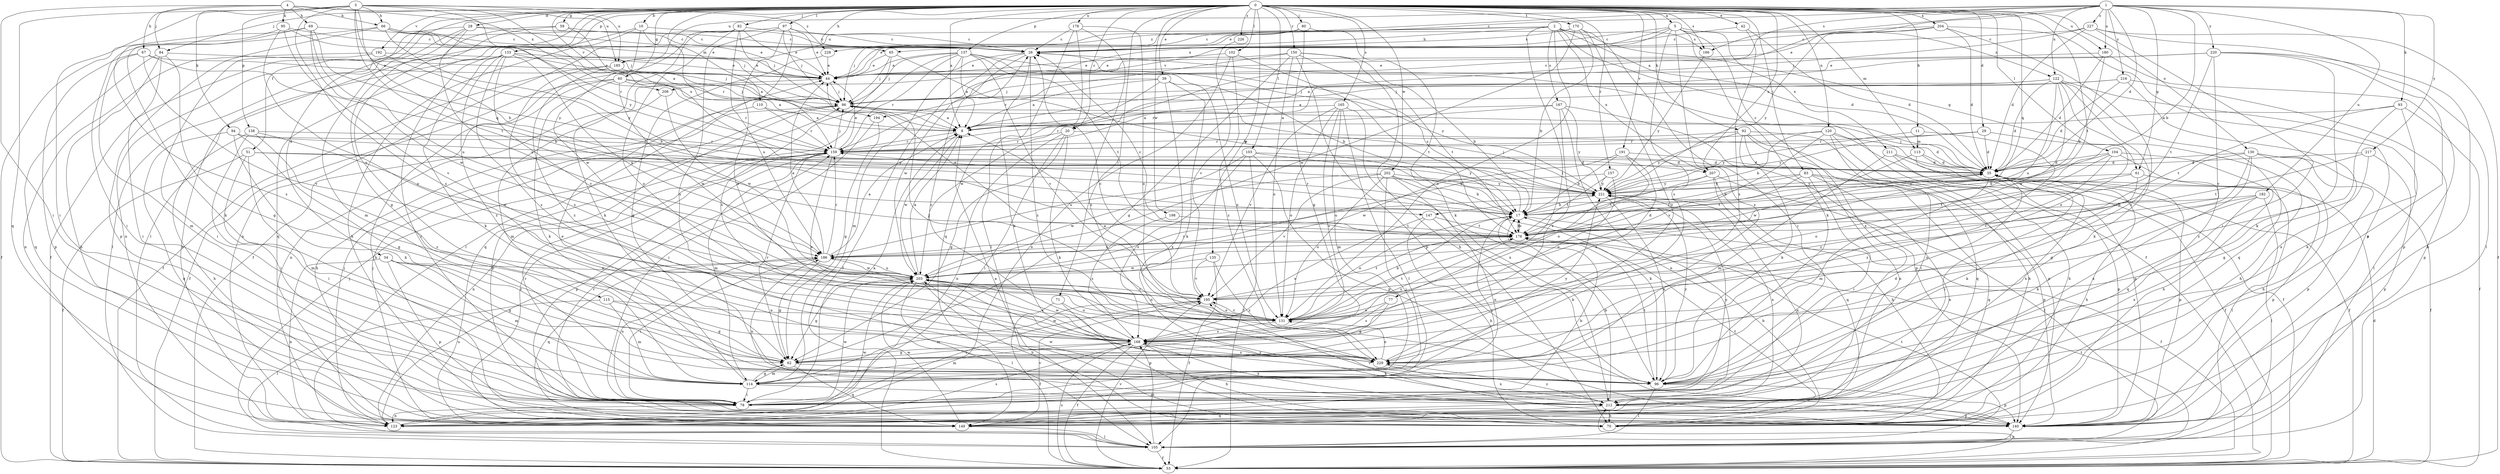 strict digraph  {
0;
1;
2;
3;
4;
5;
8;
10;
11;
17;
20;
26;
28;
29;
34;
35;
39;
42;
44;
51;
53;
59;
60;
61;
62;
65;
66;
67;
69;
70;
71;
77;
78;
80;
82;
83;
84;
86;
92;
93;
94;
95;
96;
97;
102;
103;
104;
105;
110;
113;
114;
115;
120;
122;
123;
130;
131;
133;
135;
137;
138;
140;
147;
149;
150;
157;
159;
165;
166;
167;
168;
170;
176;
178;
180;
182;
185;
186;
191;
192;
194;
195;
198;
202;
203;
204;
207;
208;
211;
212;
216;
217;
220;
221;
226;
227;
228;
229;
0 -> 5  [label=a];
0 -> 8  [label=a];
0 -> 10  [label=b];
0 -> 11  [label=b];
0 -> 20  [label=c];
0 -> 28  [label=d];
0 -> 29  [label=d];
0 -> 34  [label=d];
0 -> 39  [label=e];
0 -> 42  [label=e];
0 -> 51  [label=f];
0 -> 59  [label=g];
0 -> 60  [label=g];
0 -> 65  [label=h];
0 -> 71  [label=i];
0 -> 80  [label=j];
0 -> 82  [label=j];
0 -> 83  [label=j];
0 -> 84  [label=j];
0 -> 92  [label=k];
0 -> 97  [label=l];
0 -> 102  [label=l];
0 -> 103  [label=l];
0 -> 104  [label=l];
0 -> 105  [label=l];
0 -> 110  [label=m];
0 -> 113  [label=m];
0 -> 115  [label=n];
0 -> 120  [label=n];
0 -> 130  [label=o];
0 -> 133  [label=p];
0 -> 135  [label=p];
0 -> 137  [label=p];
0 -> 147  [label=q];
0 -> 150  [label=r];
0 -> 157  [label=r];
0 -> 165  [label=s];
0 -> 166  [label=s];
0 -> 170  [label=t];
0 -> 176  [label=t];
0 -> 178  [label=u];
0 -> 180  [label=u];
0 -> 191  [label=v];
0 -> 192  [label=v];
0 -> 194  [label=v];
0 -> 198  [label=w];
0 -> 202  [label=w];
0 -> 204  [label=x];
0 -> 207  [label=x];
0 -> 226  [label=z];
1 -> 8  [label=a];
1 -> 17  [label=b];
1 -> 20  [label=c];
1 -> 26  [label=c];
1 -> 35  [label=d];
1 -> 44  [label=e];
1 -> 61  [label=g];
1 -> 93  [label=k];
1 -> 122  [label=n];
1 -> 166  [label=s];
1 -> 180  [label=u];
1 -> 182  [label=u];
1 -> 185  [label=u];
1 -> 216  [label=y];
1 -> 217  [label=y];
1 -> 220  [label=y];
1 -> 227  [label=z];
2 -> 35  [label=d];
2 -> 53  [label=f];
2 -> 61  [label=g];
2 -> 65  [label=h];
2 -> 77  [label=i];
2 -> 131  [label=o];
2 -> 166  [label=s];
2 -> 167  [label=s];
2 -> 185  [label=u];
2 -> 207  [label=x];
2 -> 228  [label=z];
3 -> 17  [label=b];
3 -> 66  [label=h];
3 -> 78  [label=i];
3 -> 94  [label=k];
3 -> 138  [label=p];
3 -> 147  [label=q];
3 -> 149  [label=q];
3 -> 168  [label=s];
3 -> 176  [label=t];
3 -> 185  [label=u];
3 -> 207  [label=x];
3 -> 221  [label=y];
3 -> 228  [label=z];
4 -> 66  [label=h];
4 -> 67  [label=h];
4 -> 69  [label=h];
4 -> 78  [label=i];
4 -> 84  [label=j];
4 -> 95  [label=k];
4 -> 185  [label=u];
4 -> 208  [label=x];
5 -> 26  [label=c];
5 -> 96  [label=k];
5 -> 122  [label=n];
5 -> 168  [label=s];
5 -> 194  [label=v];
5 -> 208  [label=x];
5 -> 211  [label=x];
5 -> 212  [label=x];
5 -> 229  [label=z];
8 -> 159  [label=r];
8 -> 203  [label=w];
10 -> 26  [label=c];
10 -> 70  [label=h];
10 -> 149  [label=q];
10 -> 159  [label=r];
10 -> 203  [label=w];
11 -> 113  [label=m];
11 -> 221  [label=y];
11 -> 229  [label=z];
17 -> 26  [label=c];
17 -> 53  [label=f];
17 -> 78  [label=i];
17 -> 131  [label=o];
17 -> 159  [label=r];
17 -> 176  [label=t];
20 -> 35  [label=d];
20 -> 62  [label=g];
20 -> 78  [label=i];
20 -> 96  [label=k];
20 -> 123  [label=n];
20 -> 159  [label=r];
26 -> 44  [label=e];
26 -> 53  [label=f];
26 -> 96  [label=k];
26 -> 203  [label=w];
26 -> 229  [label=z];
28 -> 26  [label=c];
28 -> 44  [label=e];
28 -> 53  [label=f];
28 -> 105  [label=l];
28 -> 123  [label=n];
28 -> 186  [label=u];
29 -> 35  [label=d];
29 -> 70  [label=h];
29 -> 159  [label=r];
29 -> 221  [label=y];
34 -> 62  [label=g];
34 -> 114  [label=m];
34 -> 123  [label=n];
34 -> 140  [label=p];
34 -> 203  [label=w];
35 -> 26  [label=c];
35 -> 70  [label=h];
35 -> 78  [label=i];
35 -> 86  [label=j];
35 -> 105  [label=l];
35 -> 114  [label=m];
35 -> 140  [label=p];
35 -> 176  [label=t];
35 -> 221  [label=y];
39 -> 8  [label=a];
39 -> 86  [label=j];
39 -> 96  [label=k];
39 -> 131  [label=o];
39 -> 203  [label=w];
39 -> 212  [label=x];
42 -> 26  [label=c];
42 -> 35  [label=d];
42 -> 168  [label=s];
44 -> 86  [label=j];
44 -> 123  [label=n];
51 -> 35  [label=d];
51 -> 53  [label=f];
51 -> 78  [label=i];
51 -> 114  [label=m];
51 -> 221  [label=y];
53 -> 35  [label=d];
53 -> 168  [label=s];
53 -> 176  [label=t];
53 -> 195  [label=v];
53 -> 212  [label=x];
59 -> 8  [label=a];
59 -> 26  [label=c];
59 -> 62  [label=g];
59 -> 114  [label=m];
60 -> 8  [label=a];
60 -> 53  [label=f];
60 -> 70  [label=h];
60 -> 86  [label=j];
60 -> 96  [label=k];
60 -> 159  [label=r];
60 -> 203  [label=w];
61 -> 96  [label=k];
61 -> 140  [label=p];
61 -> 176  [label=t];
61 -> 221  [label=y];
62 -> 96  [label=k];
62 -> 114  [label=m];
62 -> 149  [label=q];
62 -> 159  [label=r];
65 -> 17  [label=b];
65 -> 44  [label=e];
65 -> 86  [label=j];
65 -> 168  [label=s];
66 -> 26  [label=c];
66 -> 44  [label=e];
66 -> 78  [label=i];
66 -> 86  [label=j];
66 -> 140  [label=p];
66 -> 159  [label=r];
66 -> 221  [label=y];
67 -> 17  [label=b];
67 -> 44  [label=e];
67 -> 114  [label=m];
67 -> 140  [label=p];
67 -> 195  [label=v];
69 -> 26  [label=c];
69 -> 53  [label=f];
69 -> 96  [label=k];
69 -> 186  [label=u];
69 -> 203  [label=w];
69 -> 221  [label=y];
70 -> 8  [label=a];
70 -> 17  [label=b];
70 -> 176  [label=t];
71 -> 53  [label=f];
71 -> 131  [label=o];
71 -> 140  [label=p];
77 -> 62  [label=g];
77 -> 131  [label=o];
77 -> 168  [label=s];
78 -> 8  [label=a];
78 -> 123  [label=n];
78 -> 159  [label=r];
78 -> 186  [label=u];
78 -> 203  [label=w];
78 -> 221  [label=y];
80 -> 26  [label=c];
80 -> 62  [label=g];
80 -> 86  [label=j];
80 -> 96  [label=k];
82 -> 26  [label=c];
82 -> 44  [label=e];
82 -> 86  [label=j];
82 -> 96  [label=k];
82 -> 123  [label=n];
82 -> 131  [label=o];
82 -> 186  [label=u];
83 -> 17  [label=b];
83 -> 78  [label=i];
83 -> 123  [label=n];
83 -> 140  [label=p];
83 -> 149  [label=q];
83 -> 176  [label=t];
83 -> 221  [label=y];
84 -> 44  [label=e];
84 -> 62  [label=g];
84 -> 70  [label=h];
84 -> 78  [label=i];
84 -> 149  [label=q];
86 -> 8  [label=a];
86 -> 140  [label=p];
92 -> 70  [label=h];
92 -> 96  [label=k];
92 -> 123  [label=n];
92 -> 140  [label=p];
92 -> 149  [label=q];
92 -> 159  [label=r];
92 -> 221  [label=y];
93 -> 8  [label=a];
93 -> 53  [label=f];
93 -> 96  [label=k];
93 -> 176  [label=t];
93 -> 229  [label=z];
94 -> 62  [label=g];
94 -> 96  [label=k];
94 -> 149  [label=q];
94 -> 159  [label=r];
94 -> 221  [label=y];
95 -> 26  [label=c];
95 -> 86  [label=j];
95 -> 131  [label=o];
95 -> 168  [label=s];
95 -> 195  [label=v];
96 -> 35  [label=d];
96 -> 105  [label=l];
96 -> 140  [label=p];
96 -> 176  [label=t];
96 -> 221  [label=y];
97 -> 26  [label=c];
97 -> 44  [label=e];
97 -> 53  [label=f];
97 -> 86  [label=j];
97 -> 105  [label=l];
97 -> 131  [label=o];
97 -> 168  [label=s];
102 -> 44  [label=e];
102 -> 123  [label=n];
102 -> 176  [label=t];
102 -> 229  [label=z];
103 -> 17  [label=b];
103 -> 35  [label=d];
103 -> 53  [label=f];
103 -> 140  [label=p];
103 -> 168  [label=s];
103 -> 186  [label=u];
104 -> 17  [label=b];
104 -> 35  [label=d];
104 -> 70  [label=h];
104 -> 131  [label=o];
104 -> 149  [label=q];
104 -> 229  [label=z];
105 -> 53  [label=f];
105 -> 86  [label=j];
105 -> 168  [label=s];
105 -> 176  [label=t];
110 -> 8  [label=a];
110 -> 70  [label=h];
110 -> 159  [label=r];
113 -> 35  [label=d];
113 -> 53  [label=f];
113 -> 203  [label=w];
113 -> 212  [label=x];
114 -> 44  [label=e];
114 -> 62  [label=g];
114 -> 78  [label=i];
114 -> 212  [label=x];
115 -> 62  [label=g];
115 -> 105  [label=l];
115 -> 114  [label=m];
115 -> 131  [label=o];
120 -> 17  [label=b];
120 -> 53  [label=f];
120 -> 70  [label=h];
120 -> 78  [label=i];
120 -> 140  [label=p];
120 -> 159  [label=r];
120 -> 195  [label=v];
122 -> 35  [label=d];
122 -> 86  [label=j];
122 -> 96  [label=k];
122 -> 105  [label=l];
122 -> 131  [label=o];
122 -> 149  [label=q];
122 -> 159  [label=r];
122 -> 186  [label=u];
122 -> 203  [label=w];
123 -> 86  [label=j];
123 -> 168  [label=s];
123 -> 186  [label=u];
123 -> 203  [label=w];
130 -> 35  [label=d];
130 -> 53  [label=f];
130 -> 62  [label=g];
130 -> 70  [label=h];
130 -> 140  [label=p];
130 -> 195  [label=v];
130 -> 212  [label=x];
131 -> 8  [label=a];
131 -> 17  [label=b];
131 -> 86  [label=j];
131 -> 168  [label=s];
131 -> 176  [label=t];
131 -> 195  [label=v];
133 -> 44  [label=e];
133 -> 78  [label=i];
133 -> 86  [label=j];
133 -> 96  [label=k];
133 -> 123  [label=n];
133 -> 168  [label=s];
133 -> 186  [label=u];
133 -> 195  [label=v];
133 -> 229  [label=z];
135 -> 53  [label=f];
135 -> 195  [label=v];
135 -> 203  [label=w];
135 -> 229  [label=z];
137 -> 8  [label=a];
137 -> 17  [label=b];
137 -> 44  [label=e];
137 -> 86  [label=j];
137 -> 114  [label=m];
137 -> 149  [label=q];
137 -> 159  [label=r];
137 -> 176  [label=t];
137 -> 195  [label=v];
137 -> 221  [label=y];
138 -> 70  [label=h];
138 -> 78  [label=i];
138 -> 159  [label=r];
138 -> 203  [label=w];
138 -> 229  [label=z];
140 -> 105  [label=l];
140 -> 159  [label=r];
140 -> 195  [label=v];
147 -> 70  [label=h];
147 -> 96  [label=k];
147 -> 168  [label=s];
147 -> 176  [label=t];
149 -> 17  [label=b];
149 -> 86  [label=j];
149 -> 105  [label=l];
149 -> 159  [label=r];
149 -> 195  [label=v];
149 -> 203  [label=w];
150 -> 17  [label=b];
150 -> 44  [label=e];
150 -> 62  [label=g];
150 -> 70  [label=h];
150 -> 131  [label=o];
150 -> 140  [label=p];
150 -> 159  [label=r];
150 -> 176  [label=t];
157 -> 131  [label=o];
157 -> 176  [label=t];
157 -> 186  [label=u];
157 -> 221  [label=y];
159 -> 35  [label=d];
159 -> 44  [label=e];
159 -> 86  [label=j];
159 -> 114  [label=m];
159 -> 123  [label=n];
159 -> 140  [label=p];
159 -> 168  [label=s];
165 -> 8  [label=a];
165 -> 105  [label=l];
165 -> 114  [label=m];
165 -> 131  [label=o];
165 -> 168  [label=s];
165 -> 195  [label=v];
165 -> 212  [label=x];
166 -> 221  [label=y];
167 -> 8  [label=a];
167 -> 123  [label=n];
167 -> 140  [label=p];
167 -> 159  [label=r];
167 -> 168  [label=s];
167 -> 221  [label=y];
168 -> 26  [label=c];
168 -> 53  [label=f];
168 -> 62  [label=g];
168 -> 70  [label=h];
168 -> 114  [label=m];
168 -> 203  [label=w];
168 -> 212  [label=x];
168 -> 229  [label=z];
170 -> 17  [label=b];
170 -> 26  [label=c];
170 -> 44  [label=e];
170 -> 78  [label=i];
170 -> 203  [label=w];
170 -> 229  [label=z];
176 -> 17  [label=b];
176 -> 26  [label=c];
176 -> 44  [label=e];
176 -> 168  [label=s];
176 -> 186  [label=u];
178 -> 26  [label=c];
178 -> 105  [label=l];
178 -> 131  [label=o];
178 -> 149  [label=q];
178 -> 229  [label=z];
180 -> 17  [label=b];
180 -> 35  [label=d];
180 -> 44  [label=e];
180 -> 140  [label=p];
182 -> 17  [label=b];
182 -> 96  [label=k];
182 -> 105  [label=l];
182 -> 131  [label=o];
182 -> 212  [label=x];
185 -> 8  [label=a];
185 -> 53  [label=f];
185 -> 168  [label=s];
185 -> 229  [label=z];
186 -> 8  [label=a];
186 -> 35  [label=d];
186 -> 44  [label=e];
186 -> 62  [label=g];
186 -> 78  [label=i];
186 -> 149  [label=q];
186 -> 159  [label=r];
186 -> 203  [label=w];
191 -> 17  [label=b];
191 -> 35  [label=d];
191 -> 131  [label=o];
191 -> 168  [label=s];
191 -> 203  [label=w];
192 -> 17  [label=b];
192 -> 44  [label=e];
192 -> 78  [label=i];
192 -> 123  [label=n];
194 -> 62  [label=g];
194 -> 78  [label=i];
195 -> 26  [label=c];
195 -> 78  [label=i];
195 -> 114  [label=m];
195 -> 131  [label=o];
195 -> 176  [label=t];
198 -> 168  [label=s];
198 -> 176  [label=t];
202 -> 17  [label=b];
202 -> 78  [label=i];
202 -> 96  [label=k];
202 -> 123  [label=n];
202 -> 131  [label=o];
202 -> 195  [label=v];
202 -> 203  [label=w];
202 -> 221  [label=y];
203 -> 8  [label=a];
203 -> 62  [label=g];
203 -> 70  [label=h];
203 -> 105  [label=l];
203 -> 131  [label=o];
203 -> 168  [label=s];
203 -> 186  [label=u];
203 -> 195  [label=v];
203 -> 221  [label=y];
204 -> 26  [label=c];
204 -> 35  [label=d];
204 -> 44  [label=e];
204 -> 140  [label=p];
204 -> 221  [label=y];
204 -> 229  [label=z];
207 -> 70  [label=h];
207 -> 105  [label=l];
207 -> 149  [label=q];
207 -> 176  [label=t];
207 -> 221  [label=y];
208 -> 114  [label=m];
208 -> 203  [label=w];
211 -> 35  [label=d];
211 -> 53  [label=f];
211 -> 114  [label=m];
211 -> 140  [label=p];
212 -> 17  [label=b];
212 -> 70  [label=h];
212 -> 140  [label=p];
212 -> 149  [label=q];
212 -> 186  [label=u];
212 -> 203  [label=w];
212 -> 229  [label=z];
216 -> 8  [label=a];
216 -> 35  [label=d];
216 -> 86  [label=j];
216 -> 140  [label=p];
216 -> 212  [label=x];
217 -> 35  [label=d];
217 -> 62  [label=g];
217 -> 140  [label=p];
217 -> 176  [label=t];
220 -> 8  [label=a];
220 -> 44  [label=e];
220 -> 70  [label=h];
220 -> 96  [label=k];
220 -> 176  [label=t];
220 -> 195  [label=v];
220 -> 212  [label=x];
221 -> 17  [label=b];
221 -> 86  [label=j];
221 -> 96  [label=k];
221 -> 123  [label=n];
221 -> 212  [label=x];
226 -> 195  [label=v];
227 -> 26  [label=c];
227 -> 35  [label=d];
227 -> 53  [label=f];
227 -> 78  [label=i];
227 -> 86  [label=j];
227 -> 105  [label=l];
228 -> 44  [label=e];
228 -> 62  [label=g];
229 -> 131  [label=o];
229 -> 168  [label=s];
229 -> 203  [label=w];
229 -> 212  [label=x];
229 -> 221  [label=y];
}
